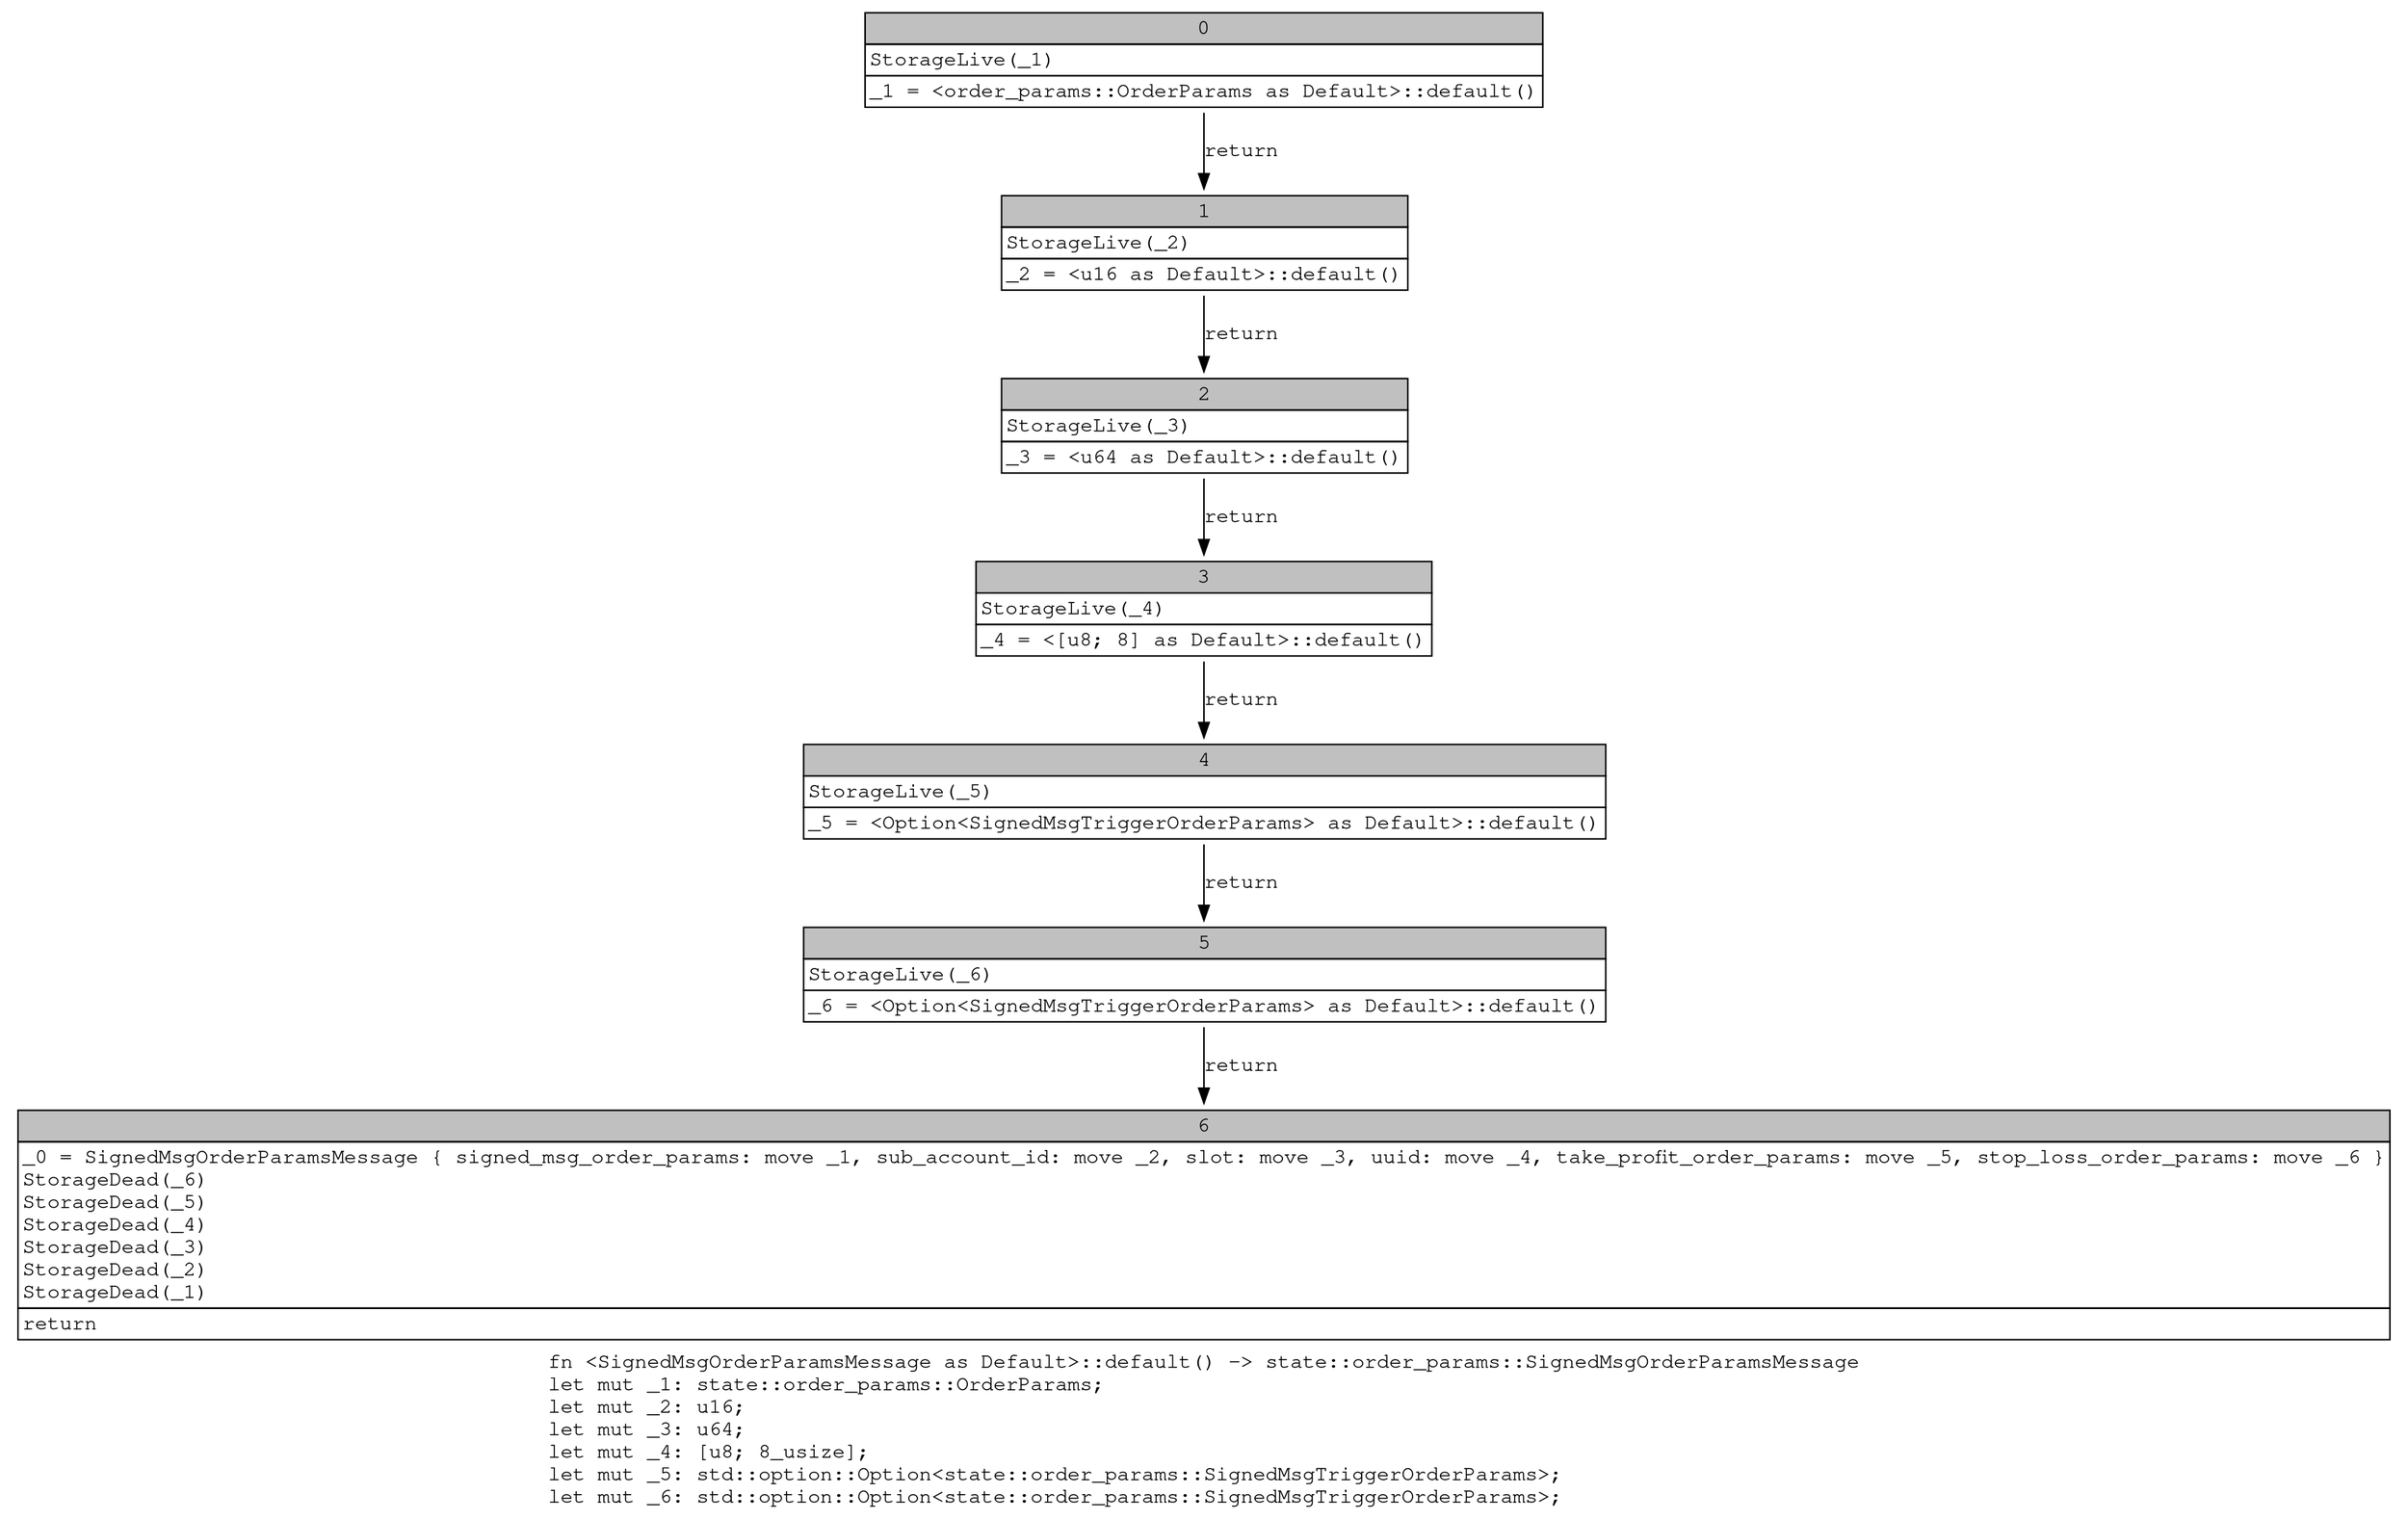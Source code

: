 digraph Mir_0_16923 {
    graph [fontname="Courier, monospace"];
    node [fontname="Courier, monospace"];
    edge [fontname="Courier, monospace"];
    label=<fn &lt;SignedMsgOrderParamsMessage as Default&gt;::default() -&gt; state::order_params::SignedMsgOrderParamsMessage<br align="left"/>let mut _1: state::order_params::OrderParams;<br align="left"/>let mut _2: u16;<br align="left"/>let mut _3: u64;<br align="left"/>let mut _4: [u8; 8_usize];<br align="left"/>let mut _5: std::option::Option&lt;state::order_params::SignedMsgTriggerOrderParams&gt;;<br align="left"/>let mut _6: std::option::Option&lt;state::order_params::SignedMsgTriggerOrderParams&gt;;<br align="left"/>>;
    bb0__0_16923 [shape="none", label=<<table border="0" cellborder="1" cellspacing="0"><tr><td bgcolor="gray" align="center" colspan="1">0</td></tr><tr><td align="left" balign="left">StorageLive(_1)<br/></td></tr><tr><td align="left">_1 = &lt;order_params::OrderParams as Default&gt;::default()</td></tr></table>>];
    bb1__0_16923 [shape="none", label=<<table border="0" cellborder="1" cellspacing="0"><tr><td bgcolor="gray" align="center" colspan="1">1</td></tr><tr><td align="left" balign="left">StorageLive(_2)<br/></td></tr><tr><td align="left">_2 = &lt;u16 as Default&gt;::default()</td></tr></table>>];
    bb2__0_16923 [shape="none", label=<<table border="0" cellborder="1" cellspacing="0"><tr><td bgcolor="gray" align="center" colspan="1">2</td></tr><tr><td align="left" balign="left">StorageLive(_3)<br/></td></tr><tr><td align="left">_3 = &lt;u64 as Default&gt;::default()</td></tr></table>>];
    bb3__0_16923 [shape="none", label=<<table border="0" cellborder="1" cellspacing="0"><tr><td bgcolor="gray" align="center" colspan="1">3</td></tr><tr><td align="left" balign="left">StorageLive(_4)<br/></td></tr><tr><td align="left">_4 = &lt;[u8; 8] as Default&gt;::default()</td></tr></table>>];
    bb4__0_16923 [shape="none", label=<<table border="0" cellborder="1" cellspacing="0"><tr><td bgcolor="gray" align="center" colspan="1">4</td></tr><tr><td align="left" balign="left">StorageLive(_5)<br/></td></tr><tr><td align="left">_5 = &lt;Option&lt;SignedMsgTriggerOrderParams&gt; as Default&gt;::default()</td></tr></table>>];
    bb5__0_16923 [shape="none", label=<<table border="0" cellborder="1" cellspacing="0"><tr><td bgcolor="gray" align="center" colspan="1">5</td></tr><tr><td align="left" balign="left">StorageLive(_6)<br/></td></tr><tr><td align="left">_6 = &lt;Option&lt;SignedMsgTriggerOrderParams&gt; as Default&gt;::default()</td></tr></table>>];
    bb6__0_16923 [shape="none", label=<<table border="0" cellborder="1" cellspacing="0"><tr><td bgcolor="gray" align="center" colspan="1">6</td></tr><tr><td align="left" balign="left">_0 = SignedMsgOrderParamsMessage { signed_msg_order_params: move _1, sub_account_id: move _2, slot: move _3, uuid: move _4, take_profit_order_params: move _5, stop_loss_order_params: move _6 }<br/>StorageDead(_6)<br/>StorageDead(_5)<br/>StorageDead(_4)<br/>StorageDead(_3)<br/>StorageDead(_2)<br/>StorageDead(_1)<br/></td></tr><tr><td align="left">return</td></tr></table>>];
    bb0__0_16923 -> bb1__0_16923 [label="return"];
    bb1__0_16923 -> bb2__0_16923 [label="return"];
    bb2__0_16923 -> bb3__0_16923 [label="return"];
    bb3__0_16923 -> bb4__0_16923 [label="return"];
    bb4__0_16923 -> bb5__0_16923 [label="return"];
    bb5__0_16923 -> bb6__0_16923 [label="return"];
}
